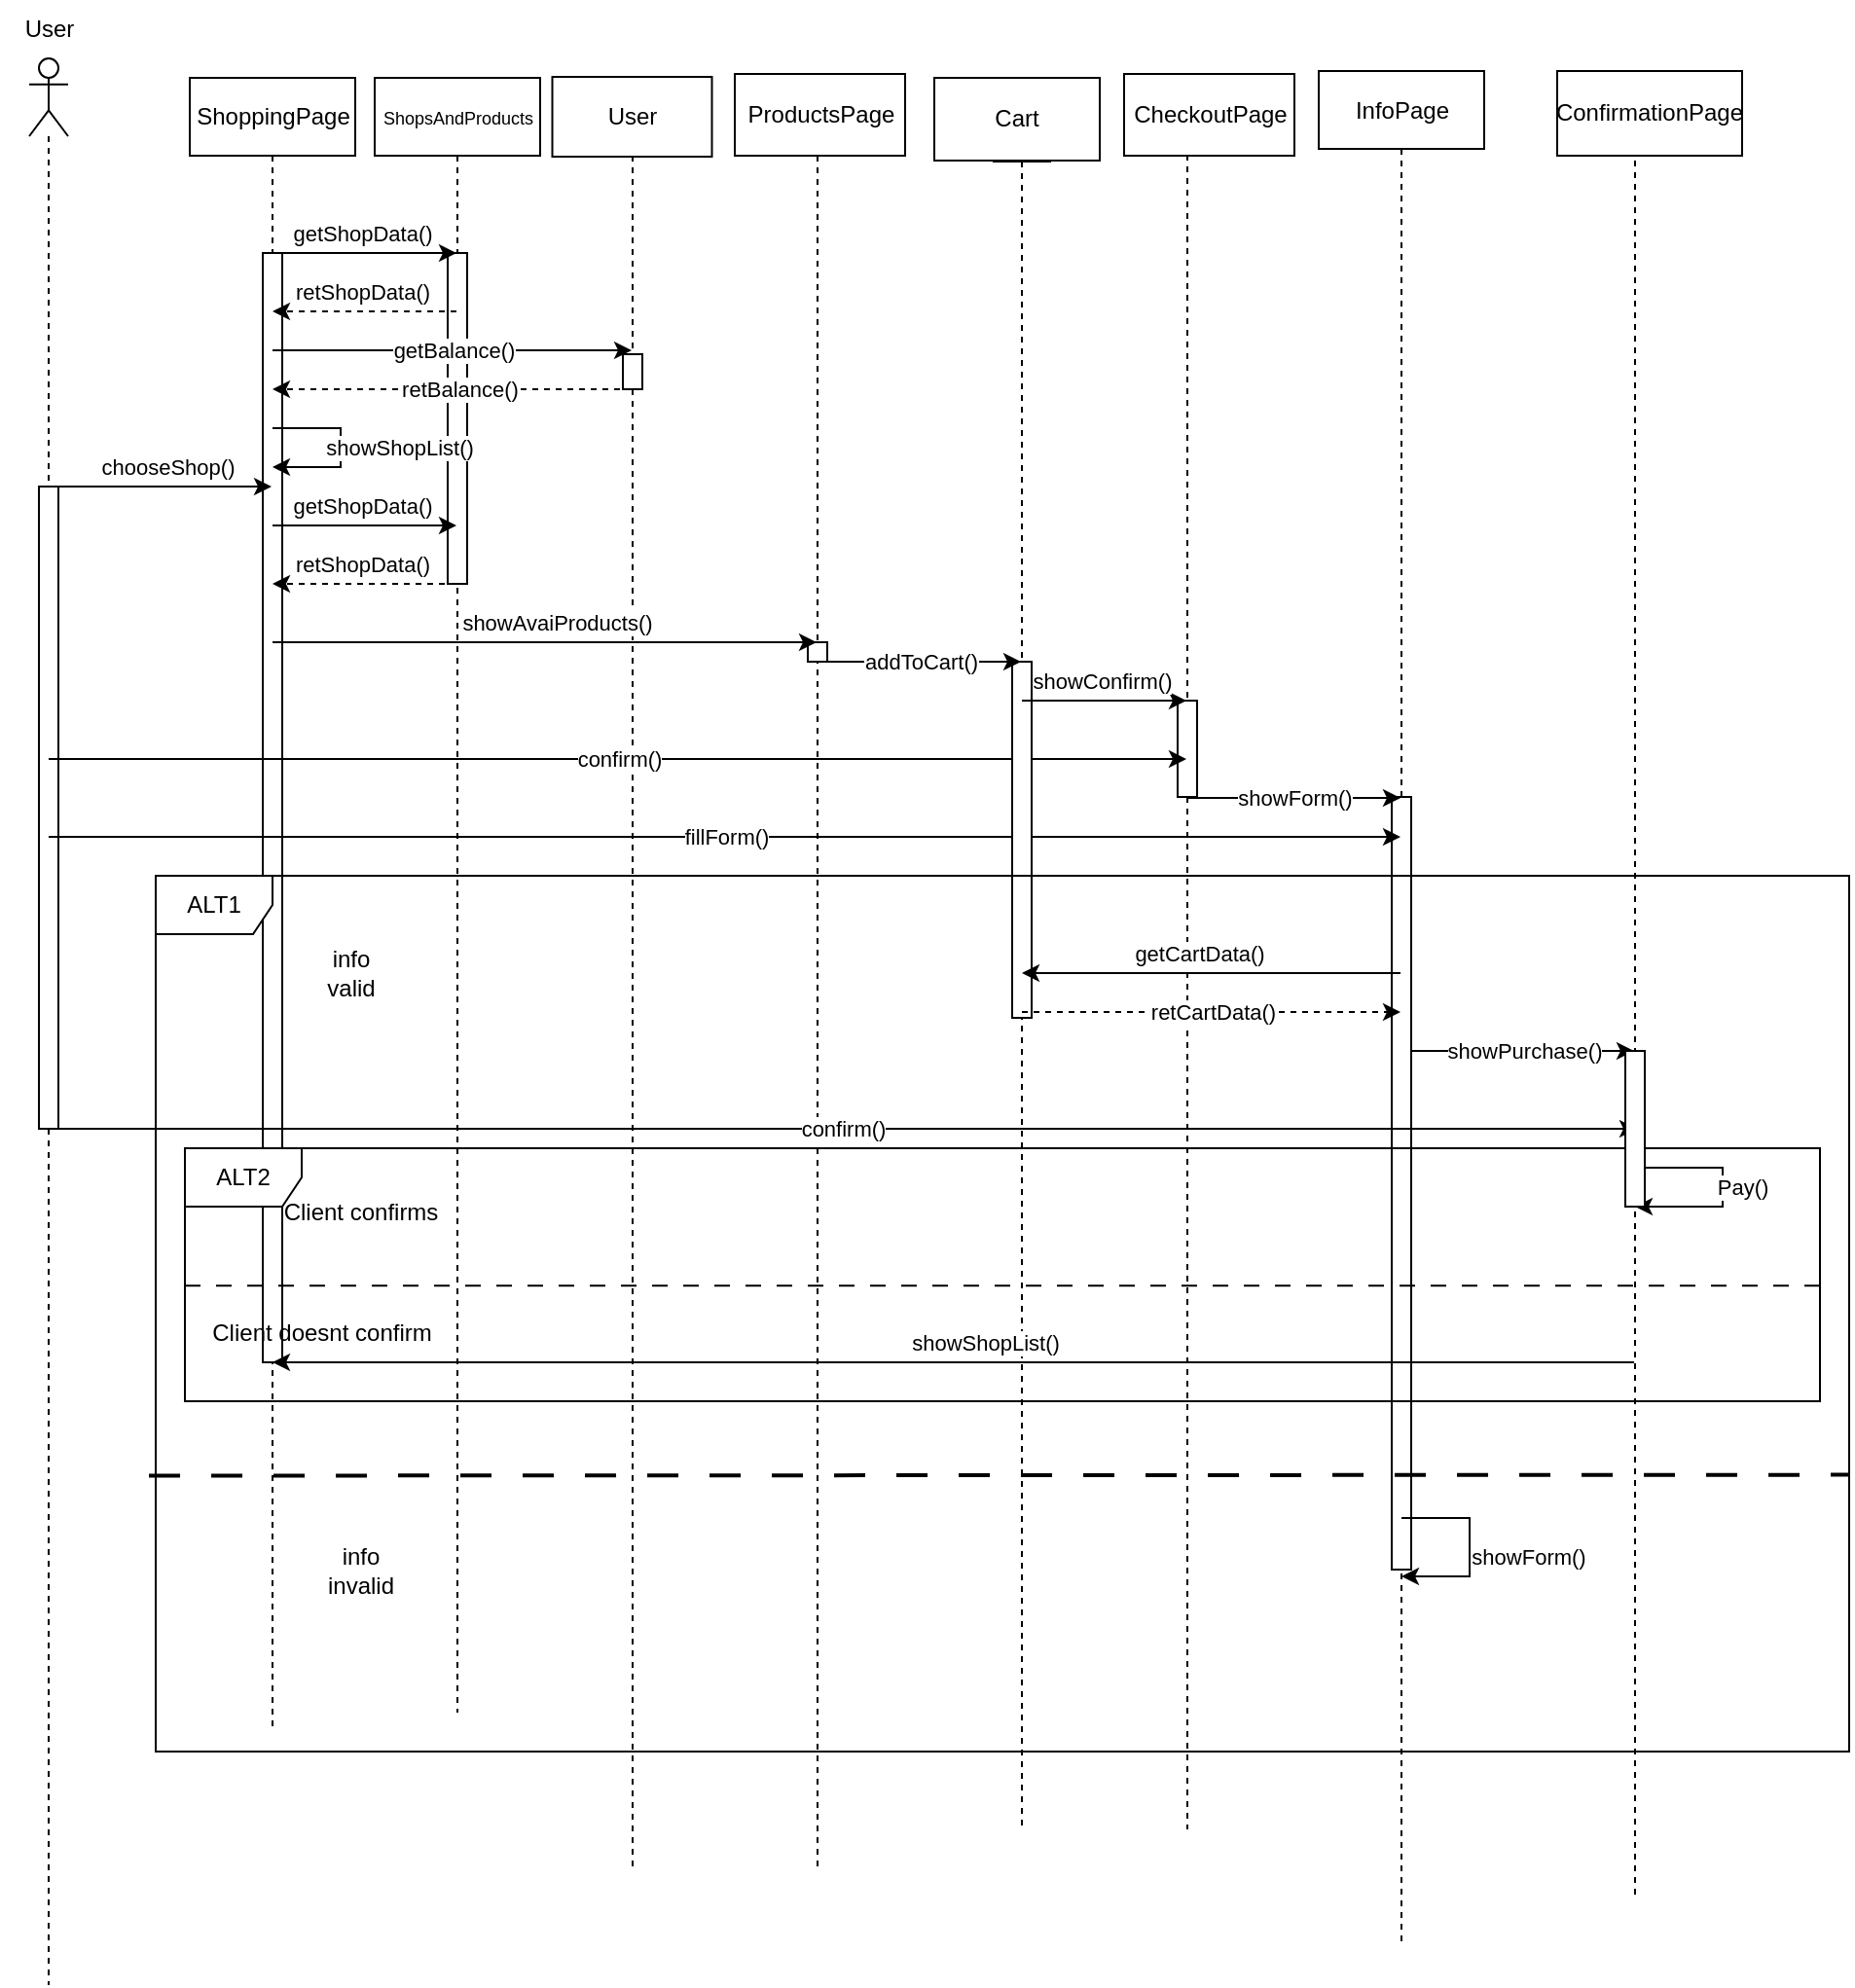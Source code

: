 <mxfile version="21.3.4" type="device">
  <diagram name="Page-1" id="bnlR6SahmsRWUH3v-4KW">
    <mxGraphModel dx="274" dy="774" grid="1" gridSize="10" guides="1" tooltips="1" connect="1" arrows="1" fold="1" page="1" pageScale="1" pageWidth="1169" pageHeight="1654" math="0" shadow="0">
      <root>
        <mxCell id="0" />
        <mxCell id="1" parent="0" />
        <mxCell id="l6THZrN9f41VRggdj1tv-95" value="" style="shape=umlLifeline;perimeter=lifelinePerimeter;whiteSpace=wrap;html=1;container=1;dropTarget=0;collapsible=0;recursiveResize=0;outlineConnect=0;portConstraint=eastwest;newEdgeStyle={&quot;edgeStyle&quot;:&quot;elbowEdgeStyle&quot;,&quot;elbow&quot;:&quot;vertical&quot;,&quot;curved&quot;:0,&quot;rounded&quot;:0};participant=umlBoundary;" vertex="1" parent="1">
          <mxGeometry x="2665" y="566.5" width="50" height="937" as="geometry" />
        </mxCell>
        <mxCell id="l6THZrN9f41VRggdj1tv-96" value="" style="shape=umlLifeline;perimeter=lifelinePerimeter;whiteSpace=wrap;html=1;container=1;dropTarget=0;collapsible=0;recursiveResize=0;outlineConnect=0;portConstraint=eastwest;newEdgeStyle={&quot;edgeStyle&quot;:&quot;elbowEdgeStyle&quot;,&quot;elbow&quot;:&quot;vertical&quot;,&quot;curved&quot;:0,&quot;rounded&quot;:0};participant=umlBoundary;" vertex="1" parent="1">
          <mxGeometry x="2545" y="566.5" width="50" height="963.5" as="geometry" />
        </mxCell>
        <mxCell id="l6THZrN9f41VRggdj1tv-97" value="" style="html=1;points=[];perimeter=orthogonalPerimeter;outlineConnect=0;targetShapes=umlLifeline;portConstraint=eastwest;newEdgeStyle={&quot;edgeStyle&quot;:&quot;elbowEdgeStyle&quot;,&quot;elbow&quot;:&quot;vertical&quot;,&quot;curved&quot;:0,&quot;rounded&quot;:0};" vertex="1" parent="l6THZrN9f41VRggdj1tv-96">
          <mxGeometry x="20" y="373" width="10" height="397" as="geometry" />
        </mxCell>
        <mxCell id="l6THZrN9f41VRggdj1tv-98" value="" style="shape=umlLifeline;perimeter=lifelinePerimeter;whiteSpace=wrap;html=1;container=1;dropTarget=0;collapsible=0;recursiveResize=0;outlineConnect=0;portConstraint=eastwest;newEdgeStyle={&quot;edgeStyle&quot;:&quot;elbowEdgeStyle&quot;,&quot;elbow&quot;:&quot;vertical&quot;,&quot;curved&quot;:0,&quot;rounded&quot;:0};participant=umlBoundary;" vertex="1" parent="1">
          <mxGeometry x="2435" y="569.5" width="50" height="900.5" as="geometry" />
        </mxCell>
        <mxCell id="l6THZrN9f41VRggdj1tv-99" value="" style="html=1;points=[];perimeter=orthogonalPerimeter;outlineConnect=0;targetShapes=umlLifeline;portConstraint=eastwest;newEdgeStyle={&quot;edgeStyle&quot;:&quot;elbowEdgeStyle&quot;,&quot;elbow&quot;:&quot;vertical&quot;,&quot;curved&quot;:0,&quot;rounded&quot;:0};" vertex="1" parent="l6THZrN9f41VRggdj1tv-98">
          <mxGeometry x="20" y="320.5" width="10" height="49.5" as="geometry" />
        </mxCell>
        <mxCell id="l6THZrN9f41VRggdj1tv-100" value="" style="shape=umlLifeline;perimeter=lifelinePerimeter;whiteSpace=wrap;html=1;container=1;dropTarget=0;collapsible=0;recursiveResize=0;outlineConnect=0;portConstraint=eastwest;newEdgeStyle={&quot;edgeStyle&quot;:&quot;elbowEdgeStyle&quot;,&quot;elbow&quot;:&quot;vertical&quot;,&quot;curved&quot;:0,&quot;rounded&quot;:0};participant=umlBoundary;" vertex="1" parent="1">
          <mxGeometry x="2245" y="570" width="50" height="920" as="geometry" />
        </mxCell>
        <mxCell id="l6THZrN9f41VRggdj1tv-101" value="" style="html=1;points=[];perimeter=orthogonalPerimeter;outlineConnect=0;targetShapes=umlLifeline;portConstraint=eastwest;newEdgeStyle={&quot;edgeStyle&quot;:&quot;elbowEdgeStyle&quot;,&quot;elbow&quot;:&quot;vertical&quot;,&quot;curved&quot;:0,&quot;rounded&quot;:0};" vertex="1" parent="l6THZrN9f41VRggdj1tv-100">
          <mxGeometry x="20" y="290" width="10" height="10" as="geometry" />
        </mxCell>
        <mxCell id="l6THZrN9f41VRggdj1tv-102" value="" style="shape=umlLifeline;perimeter=lifelinePerimeter;whiteSpace=wrap;html=1;container=1;dropTarget=0;collapsible=0;recursiveResize=0;outlineConnect=0;portConstraint=eastwest;newEdgeStyle={&quot;edgeStyle&quot;:&quot;elbowEdgeStyle&quot;,&quot;elbow&quot;:&quot;vertical&quot;,&quot;curved&quot;:0,&quot;rounded&quot;:0};participant=umlBoundary;" vertex="1" parent="1">
          <mxGeometry x="1965" y="570" width="50" height="850" as="geometry" />
        </mxCell>
        <mxCell id="l6THZrN9f41VRggdj1tv-103" value="" style="html=1;points=[];perimeter=orthogonalPerimeter;outlineConnect=0;targetShapes=umlLifeline;portConstraint=eastwest;newEdgeStyle={&quot;edgeStyle&quot;:&quot;elbowEdgeStyle&quot;,&quot;elbow&quot;:&quot;vertical&quot;,&quot;curved&quot;:0,&quot;rounded&quot;:0};" vertex="1" parent="l6THZrN9f41VRggdj1tv-102">
          <mxGeometry x="20" y="90" width="10" height="570" as="geometry" />
        </mxCell>
        <mxCell id="l6THZrN9f41VRggdj1tv-104" value="" style="shape=umlLifeline;perimeter=lifelinePerimeter;whiteSpace=wrap;html=1;container=1;dropTarget=0;collapsible=0;recursiveResize=0;outlineConnect=0;portConstraint=eastwest;newEdgeStyle={&quot;edgeStyle&quot;:&quot;elbowEdgeStyle&quot;,&quot;elbow&quot;:&quot;vertical&quot;,&quot;curved&quot;:0,&quot;rounded&quot;:0};participant=umlEntity;" vertex="1" parent="1">
          <mxGeometry x="2065" y="570" width="40" height="840" as="geometry" />
        </mxCell>
        <mxCell id="l6THZrN9f41VRggdj1tv-105" value="" style="html=1;points=[];perimeter=orthogonalPerimeter;outlineConnect=0;targetShapes=umlLifeline;portConstraint=eastwest;newEdgeStyle={&quot;edgeStyle&quot;:&quot;elbowEdgeStyle&quot;,&quot;elbow&quot;:&quot;vertical&quot;,&quot;curved&quot;:0,&quot;rounded&quot;:0};" vertex="1" parent="l6THZrN9f41VRggdj1tv-104">
          <mxGeometry x="15" y="90" width="10" height="170" as="geometry" />
        </mxCell>
        <mxCell id="l6THZrN9f41VRggdj1tv-106" value="" style="shape=umlLifeline;perimeter=lifelinePerimeter;whiteSpace=wrap;html=1;container=1;dropTarget=0;collapsible=0;recursiveResize=0;outlineConnect=0;portConstraint=eastwest;newEdgeStyle={&quot;edgeStyle&quot;:&quot;elbowEdgeStyle&quot;,&quot;elbow&quot;:&quot;vertical&quot;,&quot;curved&quot;:0,&quot;rounded&quot;:0};participant=umlEntity;" vertex="1" parent="1">
          <mxGeometry x="2155" y="570" width="40" height="920" as="geometry" />
        </mxCell>
        <mxCell id="l6THZrN9f41VRggdj1tv-107" value="" style="html=1;points=[];perimeter=orthogonalPerimeter;outlineConnect=0;targetShapes=umlLifeline;portConstraint=eastwest;newEdgeStyle={&quot;edgeStyle&quot;:&quot;elbowEdgeStyle&quot;,&quot;elbow&quot;:&quot;vertical&quot;,&quot;curved&quot;:0,&quot;rounded&quot;:0};" vertex="1" parent="l6THZrN9f41VRggdj1tv-106">
          <mxGeometry x="15" y="142" width="10" height="18" as="geometry" />
        </mxCell>
        <mxCell id="l6THZrN9f41VRggdj1tv-108" value="" style="shape=umlLifeline;perimeter=lifelinePerimeter;whiteSpace=wrap;html=1;container=1;dropTarget=0;collapsible=0;recursiveResize=0;outlineConnect=0;portConstraint=eastwest;newEdgeStyle={&quot;edgeStyle&quot;:&quot;elbowEdgeStyle&quot;,&quot;elbow&quot;:&quot;vertical&quot;,&quot;curved&quot;:0,&quot;rounded&quot;:0};participant=umlActor;" vertex="1" parent="1">
          <mxGeometry x="1865" y="560" width="20" height="990" as="geometry" />
        </mxCell>
        <mxCell id="l6THZrN9f41VRggdj1tv-109" value="" style="html=1;points=[];perimeter=orthogonalPerimeter;outlineConnect=0;targetShapes=umlLifeline;portConstraint=eastwest;newEdgeStyle={&quot;edgeStyle&quot;:&quot;elbowEdgeStyle&quot;,&quot;elbow&quot;:&quot;vertical&quot;,&quot;curved&quot;:0,&quot;rounded&quot;:0};" vertex="1" parent="l6THZrN9f41VRggdj1tv-108">
          <mxGeometry x="5" y="220" width="10" height="330" as="geometry" />
        </mxCell>
        <mxCell id="l6THZrN9f41VRggdj1tv-110" value="getShopData()" style="endArrow=classic;html=1;rounded=0;" edge="1" parent="1" source="l6THZrN9f41VRggdj1tv-102" target="l6THZrN9f41VRggdj1tv-104">
          <mxGeometry x="-0.04" y="10" width="50" height="50" relative="1" as="geometry">
            <mxPoint x="2035" y="770" as="sourcePoint" />
            <mxPoint x="2085" y="720" as="targetPoint" />
            <Array as="points">
              <mxPoint x="2055" y="660" />
            </Array>
            <mxPoint as="offset" />
          </mxGeometry>
        </mxCell>
        <mxCell id="l6THZrN9f41VRggdj1tv-111" value="retShopData()" style="endArrow=classic;html=1;rounded=0;dashed=1;" edge="1" parent="1" source="l6THZrN9f41VRggdj1tv-104" target="l6THZrN9f41VRggdj1tv-102">
          <mxGeometry x="0.04" y="-10" width="50" height="50" relative="1" as="geometry">
            <mxPoint x="2035" y="770" as="sourcePoint" />
            <mxPoint x="2085" y="720" as="targetPoint" />
            <Array as="points">
              <mxPoint x="2035" y="690" />
            </Array>
            <mxPoint as="offset" />
          </mxGeometry>
        </mxCell>
        <mxCell id="l6THZrN9f41VRggdj1tv-112" value="chooseShop()" style="endArrow=classic;html=1;rounded=0;" edge="1" parent="1" source="l6THZrN9f41VRggdj1tv-108" target="l6THZrN9f41VRggdj1tv-102">
          <mxGeometry x="0.054" y="10" width="50" height="50" relative="1" as="geometry">
            <mxPoint x="2035" y="770" as="sourcePoint" />
            <mxPoint x="2085" y="720" as="targetPoint" />
            <Array as="points">
              <mxPoint x="1955" y="780" />
            </Array>
            <mxPoint as="offset" />
          </mxGeometry>
        </mxCell>
        <mxCell id="l6THZrN9f41VRggdj1tv-113" value="getShopData()" style="endArrow=classic;html=1;rounded=0;" edge="1" parent="1" source="l6THZrN9f41VRggdj1tv-102" target="l6THZrN9f41VRggdj1tv-104">
          <mxGeometry x="-0.04" y="10" width="50" height="50" relative="1" as="geometry">
            <mxPoint x="2025" y="770" as="sourcePoint" />
            <mxPoint x="2075" y="720" as="targetPoint" />
            <Array as="points">
              <mxPoint x="2045" y="800" />
            </Array>
            <mxPoint as="offset" />
          </mxGeometry>
        </mxCell>
        <mxCell id="l6THZrN9f41VRggdj1tv-114" value="showAvaiProducts()" style="endArrow=classic;html=1;rounded=0;" edge="1" parent="1" source="l6THZrN9f41VRggdj1tv-102" target="l6THZrN9f41VRggdj1tv-100">
          <mxGeometry x="0.04" y="10" width="50" height="50" relative="1" as="geometry">
            <mxPoint x="2025" y="770" as="sourcePoint" />
            <mxPoint x="2075" y="720" as="targetPoint" />
            <Array as="points">
              <mxPoint x="2135" y="860" />
            </Array>
            <mxPoint as="offset" />
          </mxGeometry>
        </mxCell>
        <mxCell id="l6THZrN9f41VRggdj1tv-115" value="confirm()" style="endArrow=classic;html=1;rounded=0;" edge="1" parent="1" source="l6THZrN9f41VRggdj1tv-108" target="l6THZrN9f41VRggdj1tv-98">
          <mxGeometry width="50" height="50" relative="1" as="geometry">
            <mxPoint x="2155" y="770" as="sourcePoint" />
            <mxPoint x="2205" y="720" as="targetPoint" />
            <Array as="points">
              <mxPoint x="2295" y="920" />
            </Array>
          </mxGeometry>
        </mxCell>
        <mxCell id="l6THZrN9f41VRggdj1tv-116" value="fillForm()" style="endArrow=classic;html=1;rounded=0;" edge="1" parent="1" source="l6THZrN9f41VRggdj1tv-108" target="l6THZrN9f41VRggdj1tv-96">
          <mxGeometry width="50" height="50" relative="1" as="geometry">
            <mxPoint x="2175" y="890" as="sourcePoint" />
            <mxPoint x="2225" y="840" as="targetPoint" />
            <Array as="points">
              <mxPoint x="2185" y="960" />
            </Array>
          </mxGeometry>
        </mxCell>
        <mxCell id="l6THZrN9f41VRggdj1tv-117" value="" style="shape=umlLifeline;perimeter=lifelinePerimeter;whiteSpace=wrap;html=1;container=1;dropTarget=0;collapsible=0;recursiveResize=0;outlineConnect=0;portConstraint=eastwest;newEdgeStyle={&quot;edgeStyle&quot;:&quot;elbowEdgeStyle&quot;,&quot;elbow&quot;:&quot;vertical&quot;,&quot;curved&quot;:0,&quot;rounded&quot;:0};participant=umlEntity;size=40;" vertex="1" parent="1">
          <mxGeometry x="2355" y="573" width="40" height="897" as="geometry" />
        </mxCell>
        <mxCell id="l6THZrN9f41VRggdj1tv-118" value="" style="html=1;points=[];perimeter=orthogonalPerimeter;outlineConnect=0;targetShapes=umlLifeline;portConstraint=eastwest;newEdgeStyle={&quot;edgeStyle&quot;:&quot;elbowEdgeStyle&quot;,&quot;elbow&quot;:&quot;vertical&quot;,&quot;curved&quot;:0,&quot;rounded&quot;:0};" vertex="1" parent="l6THZrN9f41VRggdj1tv-117">
          <mxGeometry x="15" y="297" width="10" height="183" as="geometry" />
        </mxCell>
        <mxCell id="l6THZrN9f41VRggdj1tv-119" value="addToCart()" style="endArrow=classic;html=1;rounded=0;" edge="1" parent="1" source="l6THZrN9f41VRggdj1tv-100" target="l6THZrN9f41VRggdj1tv-117">
          <mxGeometry width="50" height="50" relative="1" as="geometry">
            <mxPoint x="2325" y="820" as="sourcePoint" />
            <mxPoint x="2375" y="770" as="targetPoint" />
            <Array as="points">
              <mxPoint x="2325" y="870" />
            </Array>
          </mxGeometry>
        </mxCell>
        <mxCell id="l6THZrN9f41VRggdj1tv-120" value="showConfirm()" style="endArrow=classic;html=1;rounded=0;" edge="1" parent="1" source="l6THZrN9f41VRggdj1tv-117" target="l6THZrN9f41VRggdj1tv-98">
          <mxGeometry x="-0.045" y="10" width="50" height="50" relative="1" as="geometry">
            <mxPoint x="2375" y="820" as="sourcePoint" />
            <mxPoint x="2375" y="770" as="targetPoint" />
            <Array as="points">
              <mxPoint x="2435" y="890" />
            </Array>
            <mxPoint as="offset" />
          </mxGeometry>
        </mxCell>
        <mxCell id="l6THZrN9f41VRggdj1tv-121" value="showForm()" style="endArrow=classic;html=1;rounded=0;" edge="1" parent="1" source="l6THZrN9f41VRggdj1tv-98" target="l6THZrN9f41VRggdj1tv-96">
          <mxGeometry x="0.004" width="50" height="50" relative="1" as="geometry">
            <mxPoint x="2325" y="820" as="sourcePoint" />
            <mxPoint x="2375" y="770" as="targetPoint" />
            <Array as="points">
              <mxPoint x="2515" y="940" />
            </Array>
            <mxPoint as="offset" />
          </mxGeometry>
        </mxCell>
        <mxCell id="l6THZrN9f41VRggdj1tv-122" value="ALT1" style="shape=umlFrame;whiteSpace=wrap;html=1;pointerEvents=0;" vertex="1" parent="1">
          <mxGeometry x="1930" y="980" width="870" height="450" as="geometry" />
        </mxCell>
        <mxCell id="l6THZrN9f41VRggdj1tv-123" value="info&lt;br&gt;valid" style="text;html=1;align=center;verticalAlign=middle;resizable=0;points=[];autosize=1;strokeColor=none;fillColor=none;" vertex="1" parent="1">
          <mxGeometry x="2005" y="1010" width="50" height="40" as="geometry" />
        </mxCell>
        <mxCell id="l6THZrN9f41VRggdj1tv-124" value="getCartData()" style="endArrow=classic;html=1;rounded=0;" edge="1" parent="1" source="l6THZrN9f41VRggdj1tv-96" target="l6THZrN9f41VRggdj1tv-117">
          <mxGeometry x="0.071" y="-10" width="50" height="50" relative="1" as="geometry">
            <mxPoint x="2535" y="820" as="sourcePoint" />
            <mxPoint x="2585" y="770" as="targetPoint" />
            <Array as="points">
              <mxPoint x="2475" y="1030" />
            </Array>
            <mxPoint as="offset" />
          </mxGeometry>
        </mxCell>
        <mxCell id="l6THZrN9f41VRggdj1tv-125" value="showPurchase()" style="endArrow=classic;html=1;rounded=0;" edge="1" parent="1" target="l6THZrN9f41VRggdj1tv-95">
          <mxGeometry width="50" height="50" relative="1" as="geometry">
            <mxPoint x="2575" y="1070" as="sourcePoint" />
            <mxPoint x="2585" y="910" as="targetPoint" />
            <Array as="points" />
          </mxGeometry>
        </mxCell>
        <mxCell id="l6THZrN9f41VRggdj1tv-126" value="confirm()" style="endArrow=classic;html=1;rounded=0;" edge="1" parent="1" source="l6THZrN9f41VRggdj1tv-108">
          <mxGeometry width="50" height="50" relative="1" as="geometry">
            <mxPoint x="2105" y="1110" as="sourcePoint" />
            <mxPoint x="2691" y="1110" as="targetPoint" />
            <Array as="points">
              <mxPoint x="2526" y="1110" />
            </Array>
          </mxGeometry>
        </mxCell>
        <mxCell id="l6THZrN9f41VRggdj1tv-127" value="Pay()" style="endArrow=classic;html=1;rounded=0;" edge="1" parent="1" source="l6THZrN9f41VRggdj1tv-95" target="l6THZrN9f41VRggdj1tv-95">
          <mxGeometry y="10" width="50" height="50" relative="1" as="geometry">
            <mxPoint x="2485" y="1020" as="sourcePoint" />
            <mxPoint x="2535" y="970" as="targetPoint" />
            <Array as="points">
              <mxPoint x="2715" y="1130" />
              <mxPoint x="2735" y="1130" />
              <mxPoint x="2735" y="1150" />
            </Array>
            <mxPoint as="offset" />
          </mxGeometry>
        </mxCell>
        <mxCell id="l6THZrN9f41VRggdj1tv-128" value="ALT2" style="shape=umlFrame;whiteSpace=wrap;html=1;pointerEvents=0;" vertex="1" parent="1">
          <mxGeometry x="1945" y="1120" width="840" height="130" as="geometry" />
        </mxCell>
        <mxCell id="l6THZrN9f41VRggdj1tv-129" value="" style="endArrow=none;dashed=1;html=1;rounded=0;exitX=0;exitY=0.543;exitDx=0;exitDy=0;exitPerimeter=0;entryX=1;entryY=0.543;entryDx=0;entryDy=0;entryPerimeter=0;dashPattern=8 8;" edge="1" parent="1" source="l6THZrN9f41VRggdj1tv-128" target="l6THZrN9f41VRggdj1tv-128">
          <mxGeometry width="50" height="50" relative="1" as="geometry">
            <mxPoint x="2285" y="1090" as="sourcePoint" />
            <mxPoint x="2335" y="1040" as="targetPoint" />
          </mxGeometry>
        </mxCell>
        <mxCell id="l6THZrN9f41VRggdj1tv-130" value="Client confirms&lt;br&gt;" style="text;html=1;align=center;verticalAlign=middle;resizable=0;points=[];autosize=1;strokeColor=none;fillColor=none;" vertex="1" parent="1">
          <mxGeometry x="1985" y="1138" width="100" height="30" as="geometry" />
        </mxCell>
        <mxCell id="l6THZrN9f41VRggdj1tv-131" value="Client doesnt confirm" style="text;html=1;align=center;verticalAlign=middle;resizable=0;points=[];autosize=1;strokeColor=none;fillColor=none;" vertex="1" parent="1">
          <mxGeometry x="1945" y="1200" width="140" height="30" as="geometry" />
        </mxCell>
        <mxCell id="l6THZrN9f41VRggdj1tv-132" value="" style="endArrow=classic;html=1;rounded=0;" edge="1" parent="1" source="l6THZrN9f41VRggdj1tv-95" target="l6THZrN9f41VRggdj1tv-102">
          <mxGeometry width="50" height="50" relative="1" as="geometry">
            <mxPoint x="2515" y="1210" as="sourcePoint" />
            <mxPoint x="2565" y="1160" as="targetPoint" />
            <Array as="points">
              <mxPoint x="2395" y="1230" />
            </Array>
          </mxGeometry>
        </mxCell>
        <mxCell id="l6THZrN9f41VRggdj1tv-133" value="showShopList()" style="edgeLabel;html=1;align=center;verticalAlign=middle;resizable=0;points=[];" vertex="1" connectable="0" parent="l6THZrN9f41VRggdj1tv-132">
          <mxGeometry x="-0.003" relative="1" as="geometry">
            <mxPoint x="15" y="-10" as="offset" />
          </mxGeometry>
        </mxCell>
        <mxCell id="l6THZrN9f41VRggdj1tv-134" value="" style="endArrow=none;dashed=1;html=1;dashPattern=8 8;strokeWidth=2;rounded=0;exitX=-0.004;exitY=0.685;exitDx=0;exitDy=0;exitPerimeter=0;entryX=1;entryY=0.684;entryDx=0;entryDy=0;entryPerimeter=0;" edge="1" parent="1" source="l6THZrN9f41VRggdj1tv-122" target="l6THZrN9f41VRggdj1tv-122">
          <mxGeometry width="50" height="50" relative="1" as="geometry">
            <mxPoint x="2435" y="1170" as="sourcePoint" />
            <mxPoint x="2844.765" y="1290" as="targetPoint" />
          </mxGeometry>
        </mxCell>
        <mxCell id="l6THZrN9f41VRggdj1tv-135" value="info&lt;br&gt;invalid" style="text;html=1;align=center;verticalAlign=middle;resizable=0;points=[];autosize=1;strokeColor=none;fillColor=none;" vertex="1" parent="1">
          <mxGeometry x="2005" y="1317" width="60" height="40" as="geometry" />
        </mxCell>
        <mxCell id="l6THZrN9f41VRggdj1tv-136" value="showForm()" style="endArrow=classic;html=1;rounded=0;" edge="1" parent="1" source="l6THZrN9f41VRggdj1tv-96" target="l6THZrN9f41VRggdj1tv-96">
          <mxGeometry x="0.099" y="30" width="50" height="50" relative="1" as="geometry">
            <mxPoint x="2455" y="1170" as="sourcePoint" />
            <mxPoint x="2505" y="1120" as="targetPoint" />
            <Array as="points">
              <mxPoint x="2605" y="1310" />
              <mxPoint x="2605" y="1340" />
            </Array>
            <mxPoint as="offset" />
          </mxGeometry>
        </mxCell>
        <mxCell id="l6THZrN9f41VRggdj1tv-137" value="getBalance()" style="endArrow=classic;html=1;rounded=0;" edge="1" parent="1" source="l6THZrN9f41VRggdj1tv-102" target="l6THZrN9f41VRggdj1tv-106">
          <mxGeometry width="50" height="50" relative="1" as="geometry">
            <mxPoint x="2085" y="710" as="sourcePoint" />
            <mxPoint x="2135" y="660" as="targetPoint" />
            <Array as="points">
              <mxPoint x="2085" y="710" />
            </Array>
          </mxGeometry>
        </mxCell>
        <mxCell id="l6THZrN9f41VRggdj1tv-138" value="retBalance()" style="endArrow=classic;html=1;rounded=0;strokeColor=default;dashed=1;" edge="1" parent="1" source="l6THZrN9f41VRggdj1tv-106" target="l6THZrN9f41VRggdj1tv-102">
          <mxGeometry x="-0.033" width="50" height="50" relative="1" as="geometry">
            <mxPoint x="2085" y="710" as="sourcePoint" />
            <mxPoint x="2135" y="660" as="targetPoint" />
            <Array as="points">
              <mxPoint x="2085" y="730" />
            </Array>
            <mxPoint as="offset" />
          </mxGeometry>
        </mxCell>
        <mxCell id="l6THZrN9f41VRggdj1tv-139" value="retShopData()" style="endArrow=classic;html=1;rounded=0;dashed=1;" edge="1" parent="1" source="l6THZrN9f41VRggdj1tv-104" target="l6THZrN9f41VRggdj1tv-102">
          <mxGeometry x="0.04" y="-10" width="50" height="50" relative="1" as="geometry">
            <mxPoint x="2025" y="830" as="sourcePoint" />
            <mxPoint x="2075" y="780" as="targetPoint" />
            <Array as="points">
              <mxPoint x="2055" y="830" />
            </Array>
            <mxPoint as="offset" />
          </mxGeometry>
        </mxCell>
        <mxCell id="l6THZrN9f41VRggdj1tv-140" value="showShopList()" style="endArrow=classic;html=1;rounded=0;" edge="1" parent="1" source="l6THZrN9f41VRggdj1tv-102" target="l6THZrN9f41VRggdj1tv-102">
          <mxGeometry y="30" width="50" height="50" relative="1" as="geometry">
            <mxPoint x="2025" y="830" as="sourcePoint" />
            <mxPoint x="2075" y="780" as="targetPoint" />
            <Array as="points">
              <mxPoint x="2025" y="750" />
              <mxPoint x="2025" y="770" />
            </Array>
            <mxPoint as="offset" />
          </mxGeometry>
        </mxCell>
        <mxCell id="l6THZrN9f41VRggdj1tv-141" value="retCartData()" style="endArrow=classic;html=1;rounded=0;dashed=1;" edge="1" parent="1" source="l6THZrN9f41VRggdj1tv-117" target="l6THZrN9f41VRggdj1tv-96">
          <mxGeometry width="50" height="50" relative="1" as="geometry">
            <mxPoint x="2555" y="950" as="sourcePoint" />
            <mxPoint x="2605" y="900" as="targetPoint" />
            <Array as="points">
              <mxPoint x="2475" y="1050" />
            </Array>
          </mxGeometry>
        </mxCell>
        <mxCell id="l6THZrN9f41VRggdj1tv-142" value="" style="html=1;points=[];perimeter=orthogonalPerimeter;outlineConnect=0;targetShapes=umlLifeline;portConstraint=eastwest;newEdgeStyle={&quot;edgeStyle&quot;:&quot;elbowEdgeStyle&quot;,&quot;elbow&quot;:&quot;vertical&quot;,&quot;curved&quot;:0,&quot;rounded&quot;:0};" vertex="1" parent="1">
          <mxGeometry x="2685" y="1070" width="10" height="80" as="geometry" />
        </mxCell>
        <mxCell id="l6THZrN9f41VRggdj1tv-143" value="ShoppingPage" style="rounded=0;whiteSpace=wrap;html=1;" vertex="1" parent="1">
          <mxGeometry x="1947.5" y="570" width="85" height="40" as="geometry" />
        </mxCell>
        <mxCell id="l6THZrN9f41VRggdj1tv-144" value="&lt;font style=&quot;font-size: 9px;&quot;&gt;ShopsAndProducts&lt;/font&gt;" style="rounded=0;whiteSpace=wrap;html=1;" vertex="1" parent="1">
          <mxGeometry x="2042.5" y="570" width="85" height="40" as="geometry" />
        </mxCell>
        <mxCell id="l6THZrN9f41VRggdj1tv-145" value="User" style="rounded=0;whiteSpace=wrap;html=1;" vertex="1" parent="1">
          <mxGeometry x="2133.75" y="569.5" width="82" height="41" as="geometry" />
        </mxCell>
        <mxCell id="l6THZrN9f41VRggdj1tv-146" value="ProductsPage" style="rounded=0;whiteSpace=wrap;html=1;" vertex="1" parent="1">
          <mxGeometry x="2227.5" y="568" width="87.5" height="42" as="geometry" />
        </mxCell>
        <mxCell id="l6THZrN9f41VRggdj1tv-147" value="Cart" style="rounded=0;whiteSpace=wrap;html=1;" vertex="1" parent="1">
          <mxGeometry x="2330" y="570" width="85" height="42.5" as="geometry" />
        </mxCell>
        <mxCell id="l6THZrN9f41VRggdj1tv-148" value="CheckoutPage" style="rounded=0;whiteSpace=wrap;html=1;" vertex="1" parent="1">
          <mxGeometry x="2427.5" y="568" width="87.5" height="42" as="geometry" />
        </mxCell>
        <mxCell id="l6THZrN9f41VRggdj1tv-149" value="InfoPage" style="rounded=0;whiteSpace=wrap;html=1;" vertex="1" parent="1">
          <mxGeometry x="2527.5" y="566.5" width="85" height="40" as="geometry" />
        </mxCell>
        <mxCell id="l6THZrN9f41VRggdj1tv-150" value="ConfirmationPage" style="rounded=0;whiteSpace=wrap;html=1;" vertex="1" parent="1">
          <mxGeometry x="2650" y="566.5" width="95" height="43.5" as="geometry" />
        </mxCell>
        <mxCell id="l6THZrN9f41VRggdj1tv-151" value="User" style="text;html=1;align=center;verticalAlign=middle;resizable=0;points=[];autosize=1;strokeColor=none;fillColor=none;" vertex="1" parent="1">
          <mxGeometry x="1850" y="530" width="50" height="30" as="geometry" />
        </mxCell>
      </root>
    </mxGraphModel>
  </diagram>
</mxfile>
